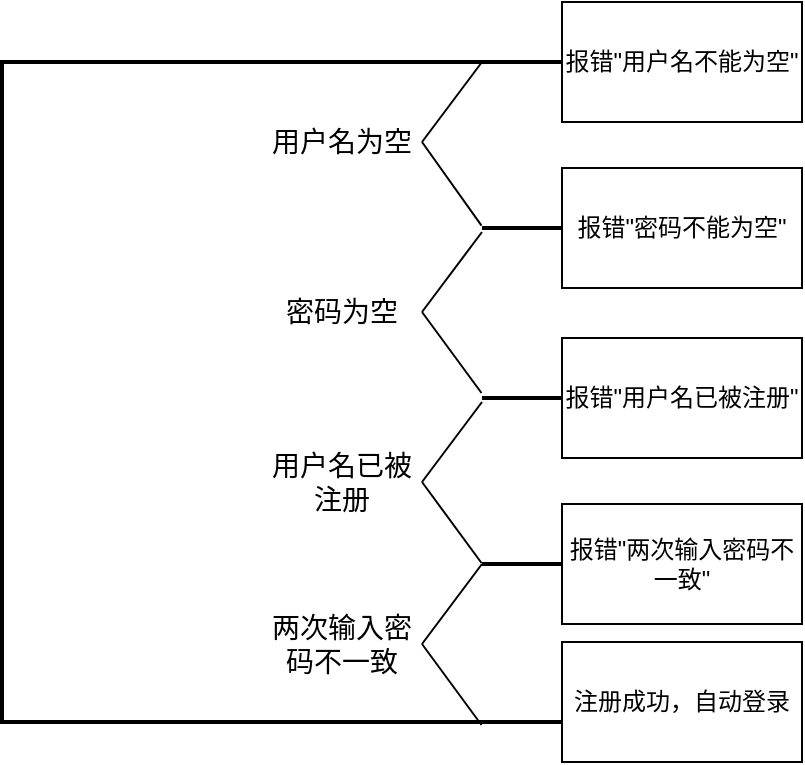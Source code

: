 <mxfile version="13.7.9" type="device"><diagram id="bhrukcWXOSfBcqJNXXkJ" name="第 1 页"><mxGraphModel dx="618" dy="1044" grid="1" gridSize="10" guides="1" tooltips="1" connect="1" arrows="1" fold="1" page="1" pageScale="1" pageWidth="827" pageHeight="1169" math="0" shadow="0"><root><mxCell id="0"/><mxCell id="1" parent="0"/><mxCell id="Qpd4WEkdTM1YLFm9ulOJ-9" value="" style="strokeWidth=2;html=1;shape=mxgraph.flowchart.annotation_1;align=left;pointerEvents=1;" vertex="1" parent="1"><mxGeometry x="40" y="40" width="240" height="330" as="geometry"/></mxCell><mxCell id="Qpd4WEkdTM1YLFm9ulOJ-11" value="报错&quot;用户名不能为空&quot;" style="rounded=0;whiteSpace=wrap;html=1;" vertex="1" parent="1"><mxGeometry x="320" y="10" width="120" height="60" as="geometry"/></mxCell><mxCell id="Qpd4WEkdTM1YLFm9ulOJ-12" value="" style="line;strokeWidth=2;html=1;" vertex="1" parent="1"><mxGeometry x="280" y="35" width="40" height="10" as="geometry"/></mxCell><mxCell id="Qpd4WEkdTM1YLFm9ulOJ-13" value="报错&quot;密码不能为空&quot;" style="rounded=0;whiteSpace=wrap;html=1;" vertex="1" parent="1"><mxGeometry x="320" y="93" width="120" height="60" as="geometry"/></mxCell><mxCell id="Qpd4WEkdTM1YLFm9ulOJ-14" value="" style="line;strokeWidth=2;html=1;" vertex="1" parent="1"><mxGeometry x="280" y="118" width="40" height="10" as="geometry"/></mxCell><mxCell id="Qpd4WEkdTM1YLFm9ulOJ-15" value="报错&quot;用户名已被注册&quot;" style="rounded=0;whiteSpace=wrap;html=1;" vertex="1" parent="1"><mxGeometry x="320" y="178" width="120" height="60" as="geometry"/></mxCell><mxCell id="Qpd4WEkdTM1YLFm9ulOJ-16" value="" style="line;strokeWidth=2;html=1;" vertex="1" parent="1"><mxGeometry x="280" y="203" width="40" height="10" as="geometry"/></mxCell><mxCell id="Qpd4WEkdTM1YLFm9ulOJ-17" value="报错&quot;两次输入密码不一致&quot;" style="rounded=0;whiteSpace=wrap;html=1;" vertex="1" parent="1"><mxGeometry x="320" y="261" width="120" height="60" as="geometry"/></mxCell><mxCell id="Qpd4WEkdTM1YLFm9ulOJ-18" value="" style="line;strokeWidth=2;html=1;" vertex="1" parent="1"><mxGeometry x="280" y="286" width="40" height="10" as="geometry"/></mxCell><mxCell id="Qpd4WEkdTM1YLFm9ulOJ-19" value="注册成功，自动登录" style="rounded=0;whiteSpace=wrap;html=1;" vertex="1" parent="1"><mxGeometry x="320" y="330" width="120" height="60" as="geometry"/></mxCell><mxCell id="Qpd4WEkdTM1YLFm9ulOJ-20" value="" style="line;strokeWidth=2;html=1;" vertex="1" parent="1"><mxGeometry x="280" y="365" width="40" height="10" as="geometry"/></mxCell><mxCell id="Qpd4WEkdTM1YLFm9ulOJ-21" value="&lt;font style=&quot;font-size: 14px&quot;&gt;用户名为空&lt;/font&gt;" style="text;html=1;strokeColor=none;fillColor=none;align=center;verticalAlign=middle;whiteSpace=wrap;rounded=0;" vertex="1" parent="1"><mxGeometry x="170" y="70" width="80" height="20" as="geometry"/></mxCell><mxCell id="Qpd4WEkdTM1YLFm9ulOJ-22" value="" style="endArrow=none;html=1;exitX=1;exitY=0.5;exitDx=0;exitDy=0;entryX=0;entryY=0.5;entryDx=0;entryDy=0;entryPerimeter=0;" edge="1" parent="1" source="Qpd4WEkdTM1YLFm9ulOJ-21" target="Qpd4WEkdTM1YLFm9ulOJ-12"><mxGeometry width="50" height="50" relative="1" as="geometry"><mxPoint x="250" y="90" as="sourcePoint"/><mxPoint x="300" y="40" as="targetPoint"/></mxGeometry></mxCell><mxCell id="Qpd4WEkdTM1YLFm9ulOJ-23" value="" style="endArrow=none;html=1;entryX=0.999;entryY=0.248;entryDx=0;entryDy=0;entryPerimeter=0;exitX=1;exitY=0.5;exitDx=0;exitDy=0;" edge="1" parent="1" source="Qpd4WEkdTM1YLFm9ulOJ-21" target="Qpd4WEkdTM1YLFm9ulOJ-9"><mxGeometry width="50" height="50" relative="1" as="geometry"><mxPoint x="230" y="140" as="sourcePoint"/><mxPoint x="280" y="90" as="targetPoint"/></mxGeometry></mxCell><mxCell id="Qpd4WEkdTM1YLFm9ulOJ-24" value="&lt;font style=&quot;font-size: 14px&quot;&gt;密码为空&lt;/font&gt;" style="text;html=1;strokeColor=none;fillColor=none;align=center;verticalAlign=middle;whiteSpace=wrap;rounded=0;" vertex="1" parent="1"><mxGeometry x="170" y="155" width="80" height="20" as="geometry"/></mxCell><mxCell id="Qpd4WEkdTM1YLFm9ulOJ-25" value="" style="endArrow=none;html=1;exitX=1;exitY=0.5;exitDx=0;exitDy=0;entryX=0;entryY=0.5;entryDx=0;entryDy=0;entryPerimeter=0;" edge="1" parent="1" source="Qpd4WEkdTM1YLFm9ulOJ-24"><mxGeometry width="50" height="50" relative="1" as="geometry"><mxPoint x="250" y="175" as="sourcePoint"/><mxPoint x="280" y="125" as="targetPoint"/></mxGeometry></mxCell><mxCell id="Qpd4WEkdTM1YLFm9ulOJ-26" value="" style="endArrow=none;html=1;entryX=0.999;entryY=0.23;entryDx=0;entryDy=0;entryPerimeter=0;exitX=1;exitY=0.5;exitDx=0;exitDy=0;" edge="1" parent="1" source="Qpd4WEkdTM1YLFm9ulOJ-24"><mxGeometry width="50" height="50" relative="1" as="geometry"><mxPoint x="230" y="225" as="sourcePoint"/><mxPoint x="279.76" y="205.5" as="targetPoint"/></mxGeometry></mxCell><mxCell id="Qpd4WEkdTM1YLFm9ulOJ-27" value="&lt;font style=&quot;font-size: 14px&quot;&gt;用户名已被注册&lt;/font&gt;" style="text;html=1;strokeColor=none;fillColor=none;align=center;verticalAlign=middle;whiteSpace=wrap;rounded=0;" vertex="1" parent="1"><mxGeometry x="170" y="240" width="80" height="20" as="geometry"/></mxCell><mxCell id="Qpd4WEkdTM1YLFm9ulOJ-28" value="" style="endArrow=none;html=1;exitX=1;exitY=0.5;exitDx=0;exitDy=0;entryX=0;entryY=0.5;entryDx=0;entryDy=0;entryPerimeter=0;" edge="1" parent="1" source="Qpd4WEkdTM1YLFm9ulOJ-27"><mxGeometry width="50" height="50" relative="1" as="geometry"><mxPoint x="250" y="260" as="sourcePoint"/><mxPoint x="280" y="210" as="targetPoint"/></mxGeometry></mxCell><mxCell id="Qpd4WEkdTM1YLFm9ulOJ-29" value="" style="endArrow=none;html=1;entryX=0.999;entryY=0.23;entryDx=0;entryDy=0;entryPerimeter=0;exitX=1;exitY=0.5;exitDx=0;exitDy=0;" edge="1" parent="1" source="Qpd4WEkdTM1YLFm9ulOJ-27"><mxGeometry width="50" height="50" relative="1" as="geometry"><mxPoint x="230" y="310" as="sourcePoint"/><mxPoint x="279.76" y="290.5" as="targetPoint"/></mxGeometry></mxCell><mxCell id="Qpd4WEkdTM1YLFm9ulOJ-30" value="&lt;font style=&quot;font-size: 14px&quot;&gt;两次输入密码不一致&lt;/font&gt;" style="text;html=1;strokeColor=none;fillColor=none;align=center;verticalAlign=middle;whiteSpace=wrap;rounded=0;" vertex="1" parent="1"><mxGeometry x="170" y="321" width="80" height="20" as="geometry"/></mxCell><mxCell id="Qpd4WEkdTM1YLFm9ulOJ-31" value="" style="endArrow=none;html=1;exitX=1;exitY=0.5;exitDx=0;exitDy=0;entryX=0;entryY=0.5;entryDx=0;entryDy=0;entryPerimeter=0;" edge="1" parent="1" source="Qpd4WEkdTM1YLFm9ulOJ-30"><mxGeometry width="50" height="50" relative="1" as="geometry"><mxPoint x="250" y="341" as="sourcePoint"/><mxPoint x="280" y="291" as="targetPoint"/></mxGeometry></mxCell><mxCell id="Qpd4WEkdTM1YLFm9ulOJ-32" value="" style="endArrow=none;html=1;entryX=0.999;entryY=0.23;entryDx=0;entryDy=0;entryPerimeter=0;exitX=1;exitY=0.5;exitDx=0;exitDy=0;" edge="1" parent="1" source="Qpd4WEkdTM1YLFm9ulOJ-30"><mxGeometry width="50" height="50" relative="1" as="geometry"><mxPoint x="230" y="391" as="sourcePoint"/><mxPoint x="279.76" y="371.5" as="targetPoint"/></mxGeometry></mxCell></root></mxGraphModel></diagram></mxfile>